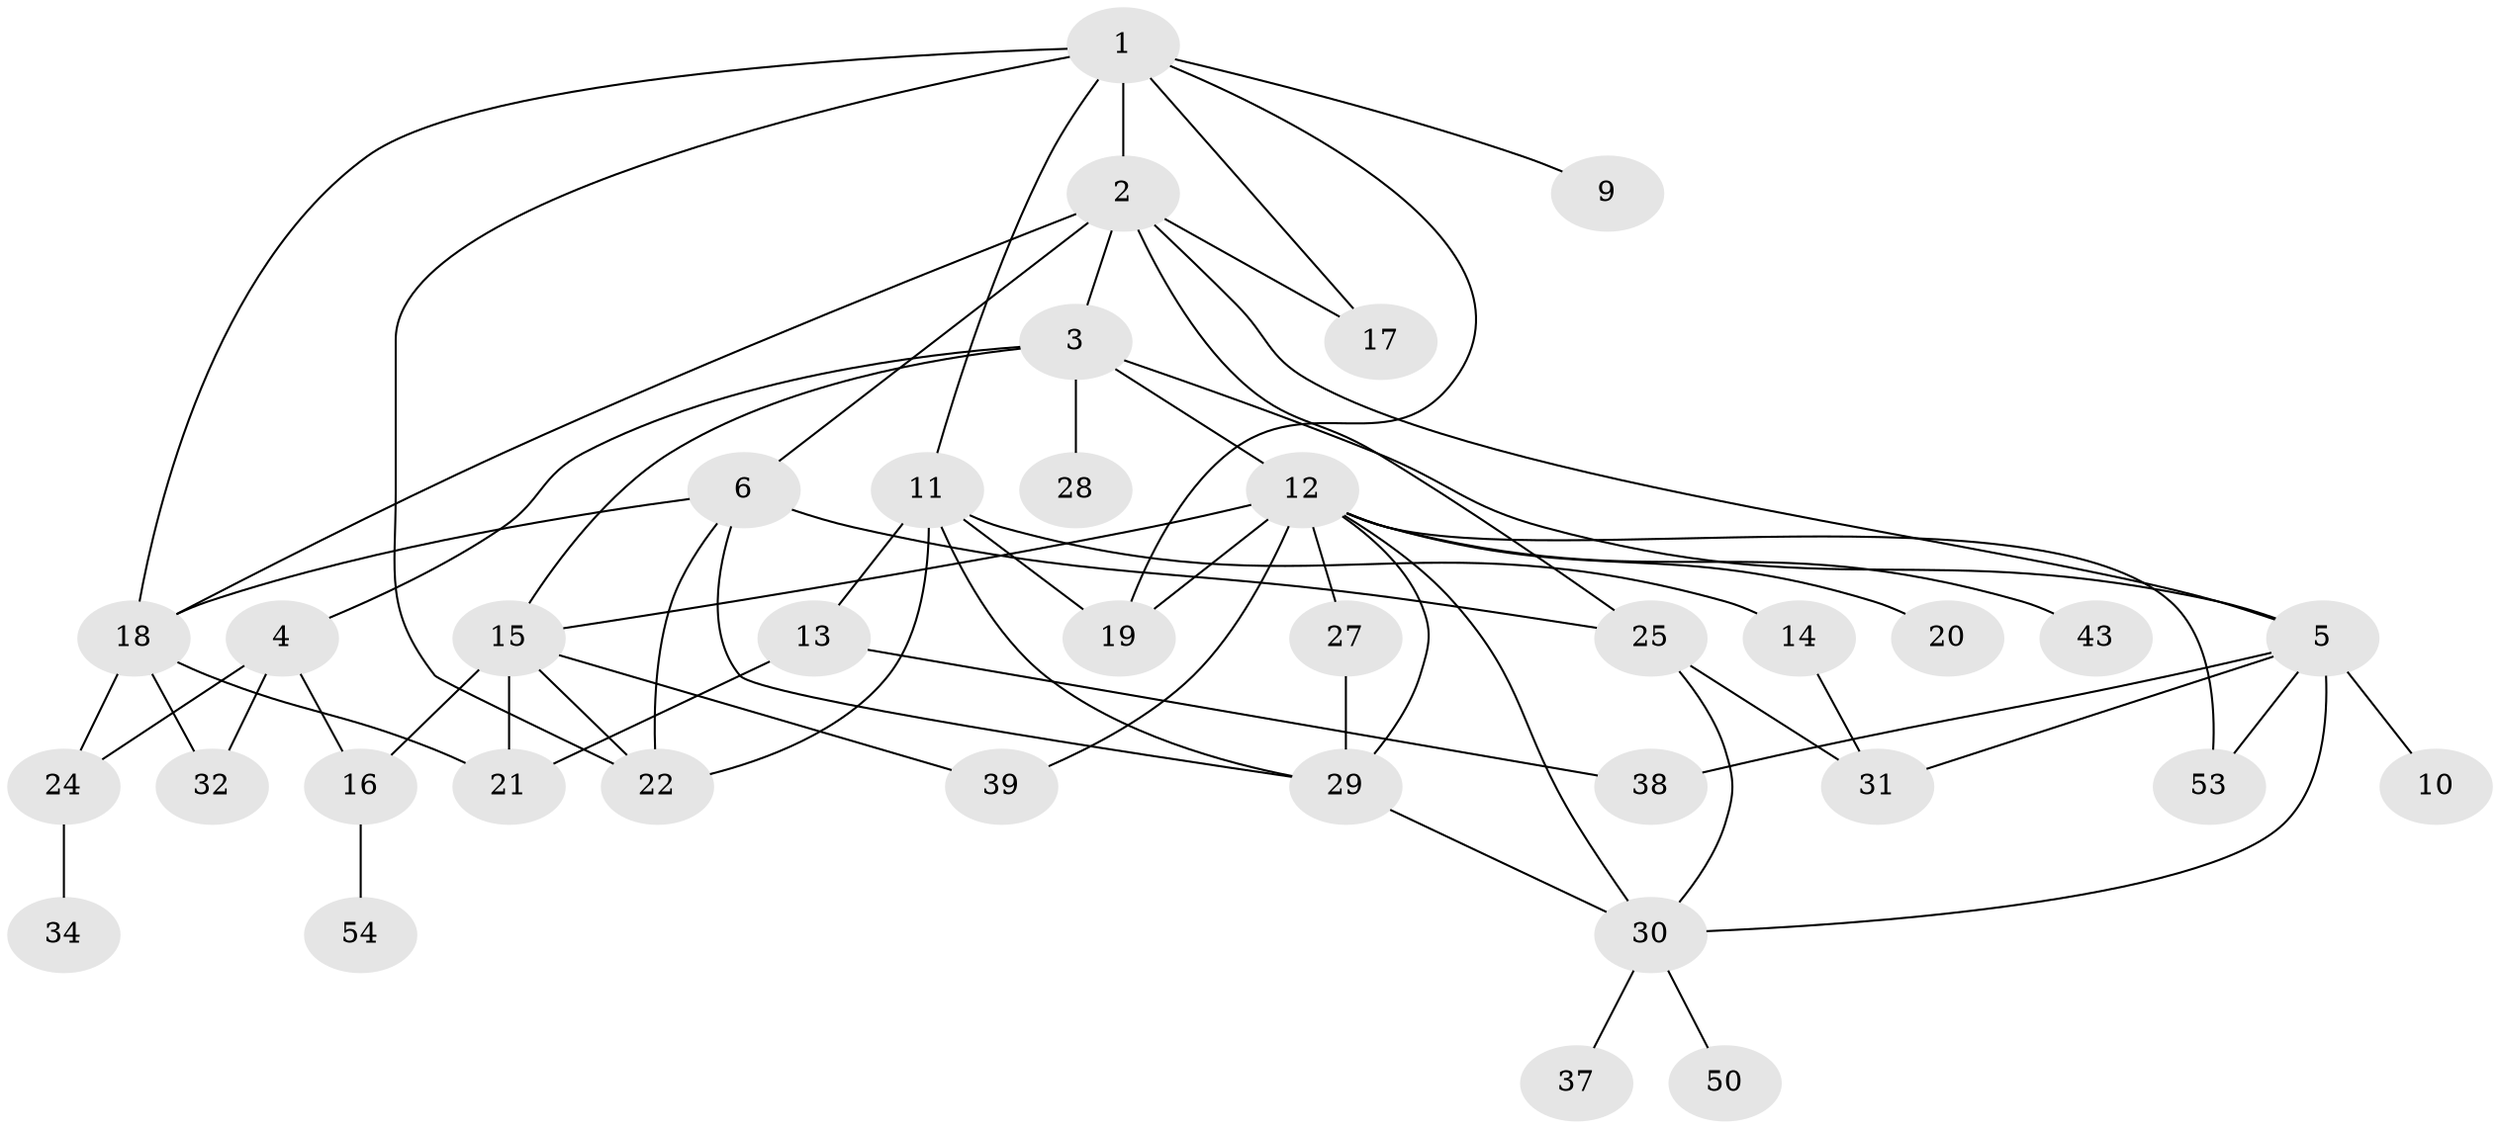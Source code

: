 // original degree distribution, {6: 0.09836065573770492, 4: 0.14754098360655737, 3: 0.22950819672131148, 1: 0.14754098360655737, 2: 0.36065573770491804, 9: 0.01639344262295082}
// Generated by graph-tools (version 1.1) at 2025/41/03/06/25 10:41:28]
// undirected, 36 vertices, 62 edges
graph export_dot {
graph [start="1"]
  node [color=gray90,style=filled];
  1 [super="+60"];
  2 [super="+40"];
  3 [super="+8"];
  4 [super="+42"];
  5 [super="+7"];
  6 [super="+36"];
  9;
  10 [super="+47"];
  11 [super="+23"];
  12 [super="+52"];
  13 [super="+59"];
  14 [super="+41"];
  15 [super="+33"];
  16 [super="+49"];
  17 [super="+44"];
  18 [super="+61"];
  19;
  20 [super="+58"];
  21 [super="+46"];
  22 [super="+26"];
  24;
  25;
  27;
  28;
  29 [super="+57"];
  30 [super="+48"];
  31 [super="+45"];
  32 [super="+35"];
  34 [super="+56"];
  37;
  38;
  39;
  43;
  50 [super="+51"];
  53 [super="+55"];
  54;
  1 -- 2;
  1 -- 9;
  1 -- 11;
  1 -- 17;
  1 -- 18;
  1 -- 19;
  1 -- 22;
  2 -- 3;
  2 -- 5;
  2 -- 6;
  2 -- 25;
  2 -- 17;
  2 -- 18;
  3 -- 4;
  3 -- 15 [weight=2];
  3 -- 28;
  3 -- 5;
  3 -- 12;
  4 -- 32;
  4 -- 16;
  4 -- 24;
  5 -- 10;
  5 -- 31;
  5 -- 38;
  5 -- 53;
  5 -- 30;
  6 -- 22;
  6 -- 18;
  6 -- 25;
  6 -- 29;
  11 -- 13;
  11 -- 14;
  11 -- 19;
  11 -- 29;
  11 -- 22;
  12 -- 19;
  12 -- 20;
  12 -- 27;
  12 -- 30;
  12 -- 43;
  12 -- 53;
  12 -- 29;
  12 -- 39;
  12 -- 15;
  13 -- 38;
  13 -- 21;
  14 -- 31;
  15 -- 16;
  15 -- 21;
  15 -- 39;
  15 -- 22;
  16 -- 54;
  18 -- 24;
  18 -- 32;
  18 -- 21;
  24 -- 34;
  25 -- 30;
  25 -- 31;
  27 -- 29;
  29 -- 30;
  30 -- 37;
  30 -- 50;
}
